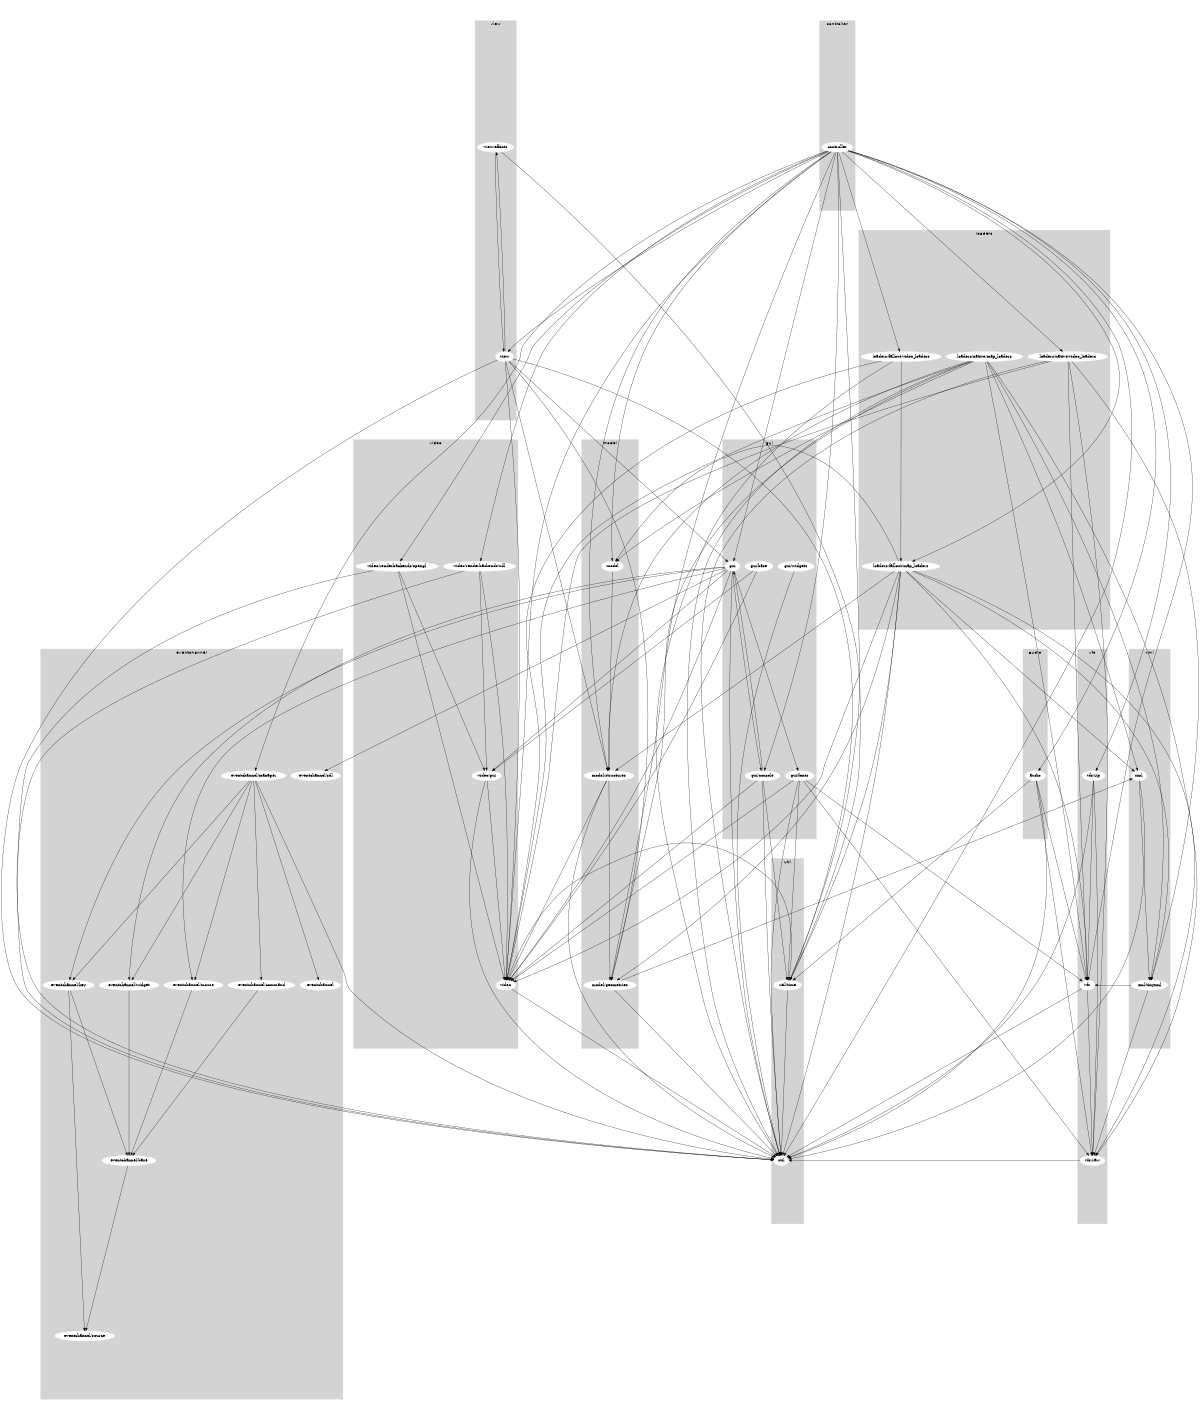 digraph "source tree" {
    overlap=scale;
    size="8,10";
    ratio="fill";
    fontsize="16";
    fontname="Helvetica";
    clusterrank="local";
subgraph cluster_0 {
    style=filled;
    color=lightgrey;
    node [style=filled,color=white];
    "xml"; "xml/tinyxml"
    label = "xml";
}
subgraph cluster_1 {
    style=filled;
    color=lightgrey;
    node [style=filled,color=white];
    "gui/widgets"; "gui"; "gui/fonts"; "gui/console"; "gui/base"
    label = "gui";
}
subgraph cluster_2 {
    style=filled;
    color=lightgrey;
    node [style=filled,color=white];
    "eventchannel/base"; "eventchannel/command"; "eventchannel"; "eventchannel/mouse"; "eventchannel/key"; "eventchannel/source"; "eventchannel/widget"; "eventchannel/manager"; "eventchannel/sdl"
    label = "eventchannel";
}
subgraph cluster_3 {
    style=filled;
    color=lightgrey;
    node [style=filled,color=white];
    "loaders/fallout/map_loaders"; "loaders/native/map_loaders"; "loaders/native/video_loaders"; "loaders/fallout/video_loaders"
    label = "loaders";
}
subgraph cluster_4 {
    style=filled;
    color=lightgrey;
    node [style=filled,color=white];
    "util"; "util/time"
    label = "util";
}
subgraph cluster_5 {
    style=filled;
    color=lightgrey;
    node [style=filled,color=white];
    "controller"
    label = "controller";
}
subgraph cluster_6 {
    style=filled;
    color=lightgrey;
    node [style=filled,color=white];
    "video"; "video/gui"; "video/renderbackends/opengl"; "video/renderbackends/sdl"
    label = "video";
}
subgraph cluster_7 {
    style=filled;
    color=lightgrey;
    node [style=filled,color=white];
    "model"; "model/structures"; "model/geometries"
    label = "model";
}
subgraph cluster_8 {
    style=filled;
    color=lightgrey;
    node [style=filled,color=white];
    "audio"
    label = "audio";
}
subgraph cluster_9 {
    style=filled;
    color=lightgrey;
    node [style=filled,color=white];
    "vfs/zip"; "vfs"; "vfs/raw"
    label = "vfs";
}
subgraph cluster_10 {
    style=filled;
    color=lightgrey;
    node [style=filled,color=white];
    "view/effects"; "view"
    label = "view";
}
    "eventchannel/command" -> "eventchannel/base"
    "eventchannel/mouse" -> "eventchannel/base"
    "vfs/zip" -> "util"
    "vfs/zip" -> "vfs"
    "vfs/zip" -> "vfs/raw"
    "eventchannel/key" -> "eventchannel/source"
    "eventchannel/key" -> "eventchannel/base"
    "video" -> "util"
    "video" -> "util/time"
    "gui/widgets" -> "util"
    "xml" -> "util"
    "xml" -> "xml/tinyxml"
    "video/gui" -> "util"
    "video/gui" -> "video"
    "view/effects" -> "util/time"
    "view/effects" -> "view"
    "xml/tinyxml" -> "vfs"
    "xml/tinyxml" -> "vfs/raw"
    "vfs/raw" -> "util"
    "util/time" -> "util"
    "loaders/native/video_loaders" -> "util"
    "loaders/native/video_loaders" -> "vfs"
    "loaders/native/video_loaders" -> "xml/tinyxml"
    "loaders/native/video_loaders" -> "video"
    "loaders/native/video_loaders" -> "vfs/raw"
    "model/geometries" -> "util"
    "model/geometries" -> "xml"
    "gui/fonts" -> "util"
    "gui/fonts" -> "video"
    "gui/fonts" -> "vfs"
    "gui/fonts" -> "util/time"
    "gui/fonts" -> "vfs/raw"
    "loaders/fallout/map_loaders" -> "xml"
    "loaders/fallout/map_loaders" -> "model/structures"
    "loaders/fallout/map_loaders" -> "util"
    "loaders/fallout/map_loaders" -> "video"
    "loaders/fallout/map_loaders" -> "vfs/raw"
    "loaders/fallout/map_loaders" -> "util/time"
    "loaders/fallout/map_loaders" -> "model"
    "loaders/fallout/map_loaders" -> "xml/tinyxml"
    "loaders/fallout/map_loaders" -> "vfs"
    "loaders/fallout/map_loaders" -> "model/geometries"
    "model/structures" -> "util"
    "model/structures" -> "video"
    "model/structures" -> "model/geometries"
    "eventchannel/base" -> "eventchannel/source"
    "controller" -> "vfs/zip"
    "controller" -> "audio"
    "controller" -> "loaders/fallout/video_loaders"
    "controller" -> "video/renderbackends/sdl"
    "controller" -> "video/renderbackends/opengl"
    "controller" -> "loaders/fallout/map_loaders"
    "controller" -> "gui"
    "controller" -> "gui/console"
    "controller" -> "util"
    "controller" -> "video"
    "controller" -> "model/structures"
    "controller" -> "util/time"
    "controller" -> "model"
    "controller" -> "loaders/native/video_loaders"
    "controller" -> "vfs"
    "controller" -> "eventchannel/manager"
    "controller" -> "model/geometries"
    "controller" -> "view"
    "loaders/fallout/video_loaders" -> "util"
    "loaders/fallout/video_loaders" -> "loaders/fallout/map_loaders"
    "loaders/fallout/video_loaders" -> "video"
    "eventchannel/widget" -> "eventchannel/base"
    "video/renderbackends/sdl" -> "util"
    "video/renderbackends/sdl" -> "video/gui"
    "video/renderbackends/sdl" -> "video"
    "gui" -> "gui/fonts"
    "gui" -> "video/gui"
    "gui" -> "gui/console"
    "gui" -> "eventchannel/mouse"
    "gui" -> "util"
    "gui" -> "eventchannel/key"
    "gui" -> "video"
    "gui" -> "eventchannel/widget"
    "gui" -> "eventchannel/sdl"
    "gui/base" -> "video"
    "gui/base" -> "video/gui"
    "gui/console" -> "util"
    "gui/console" -> "util/time"
    "gui/console" -> "gui"
    "gui/console" -> "video"
    "loaders/native/map_loaders" -> "xml"
    "loaders/native/map_loaders" -> "model/structures"
    "loaders/native/map_loaders" -> "util"
    "loaders/native/map_loaders" -> "video"
    "loaders/native/map_loaders" -> "vfs/raw"
    "loaders/native/map_loaders" -> "xml/tinyxml"
    "loaders/native/map_loaders" -> "model"
    "loaders/native/map_loaders" -> "vfs"
    "loaders/native/map_loaders" -> "model/geometries"
    "video/renderbackends/opengl" -> "util"
    "video/renderbackends/opengl" -> "video/gui"
    "video/renderbackends/opengl" -> "video"
    "model" -> "model/structures"
    "audio" -> "util"
    "audio" -> "util/time"
    "audio" -> "vfs"
    "audio" -> "vfs/raw"
    "vfs" -> "util"
    "vfs" -> "vfs/raw"
    "eventchannel/manager" -> "eventchannel/command"
    "eventchannel/manager" -> "eventchannel"
    "eventchannel/manager" -> "eventchannel/mouse"
    "eventchannel/manager" -> "util"
    "eventchannel/manager" -> "eventchannel/key"
    "eventchannel/manager" -> "eventchannel/widget"
    "view" -> "view/effects"
    "view" -> "gui"
    "view" -> "model/structures"
    "view" -> "util"
    "view" -> "video"
    "view" -> "util/time"
    "view" -> "model/geometries"
}